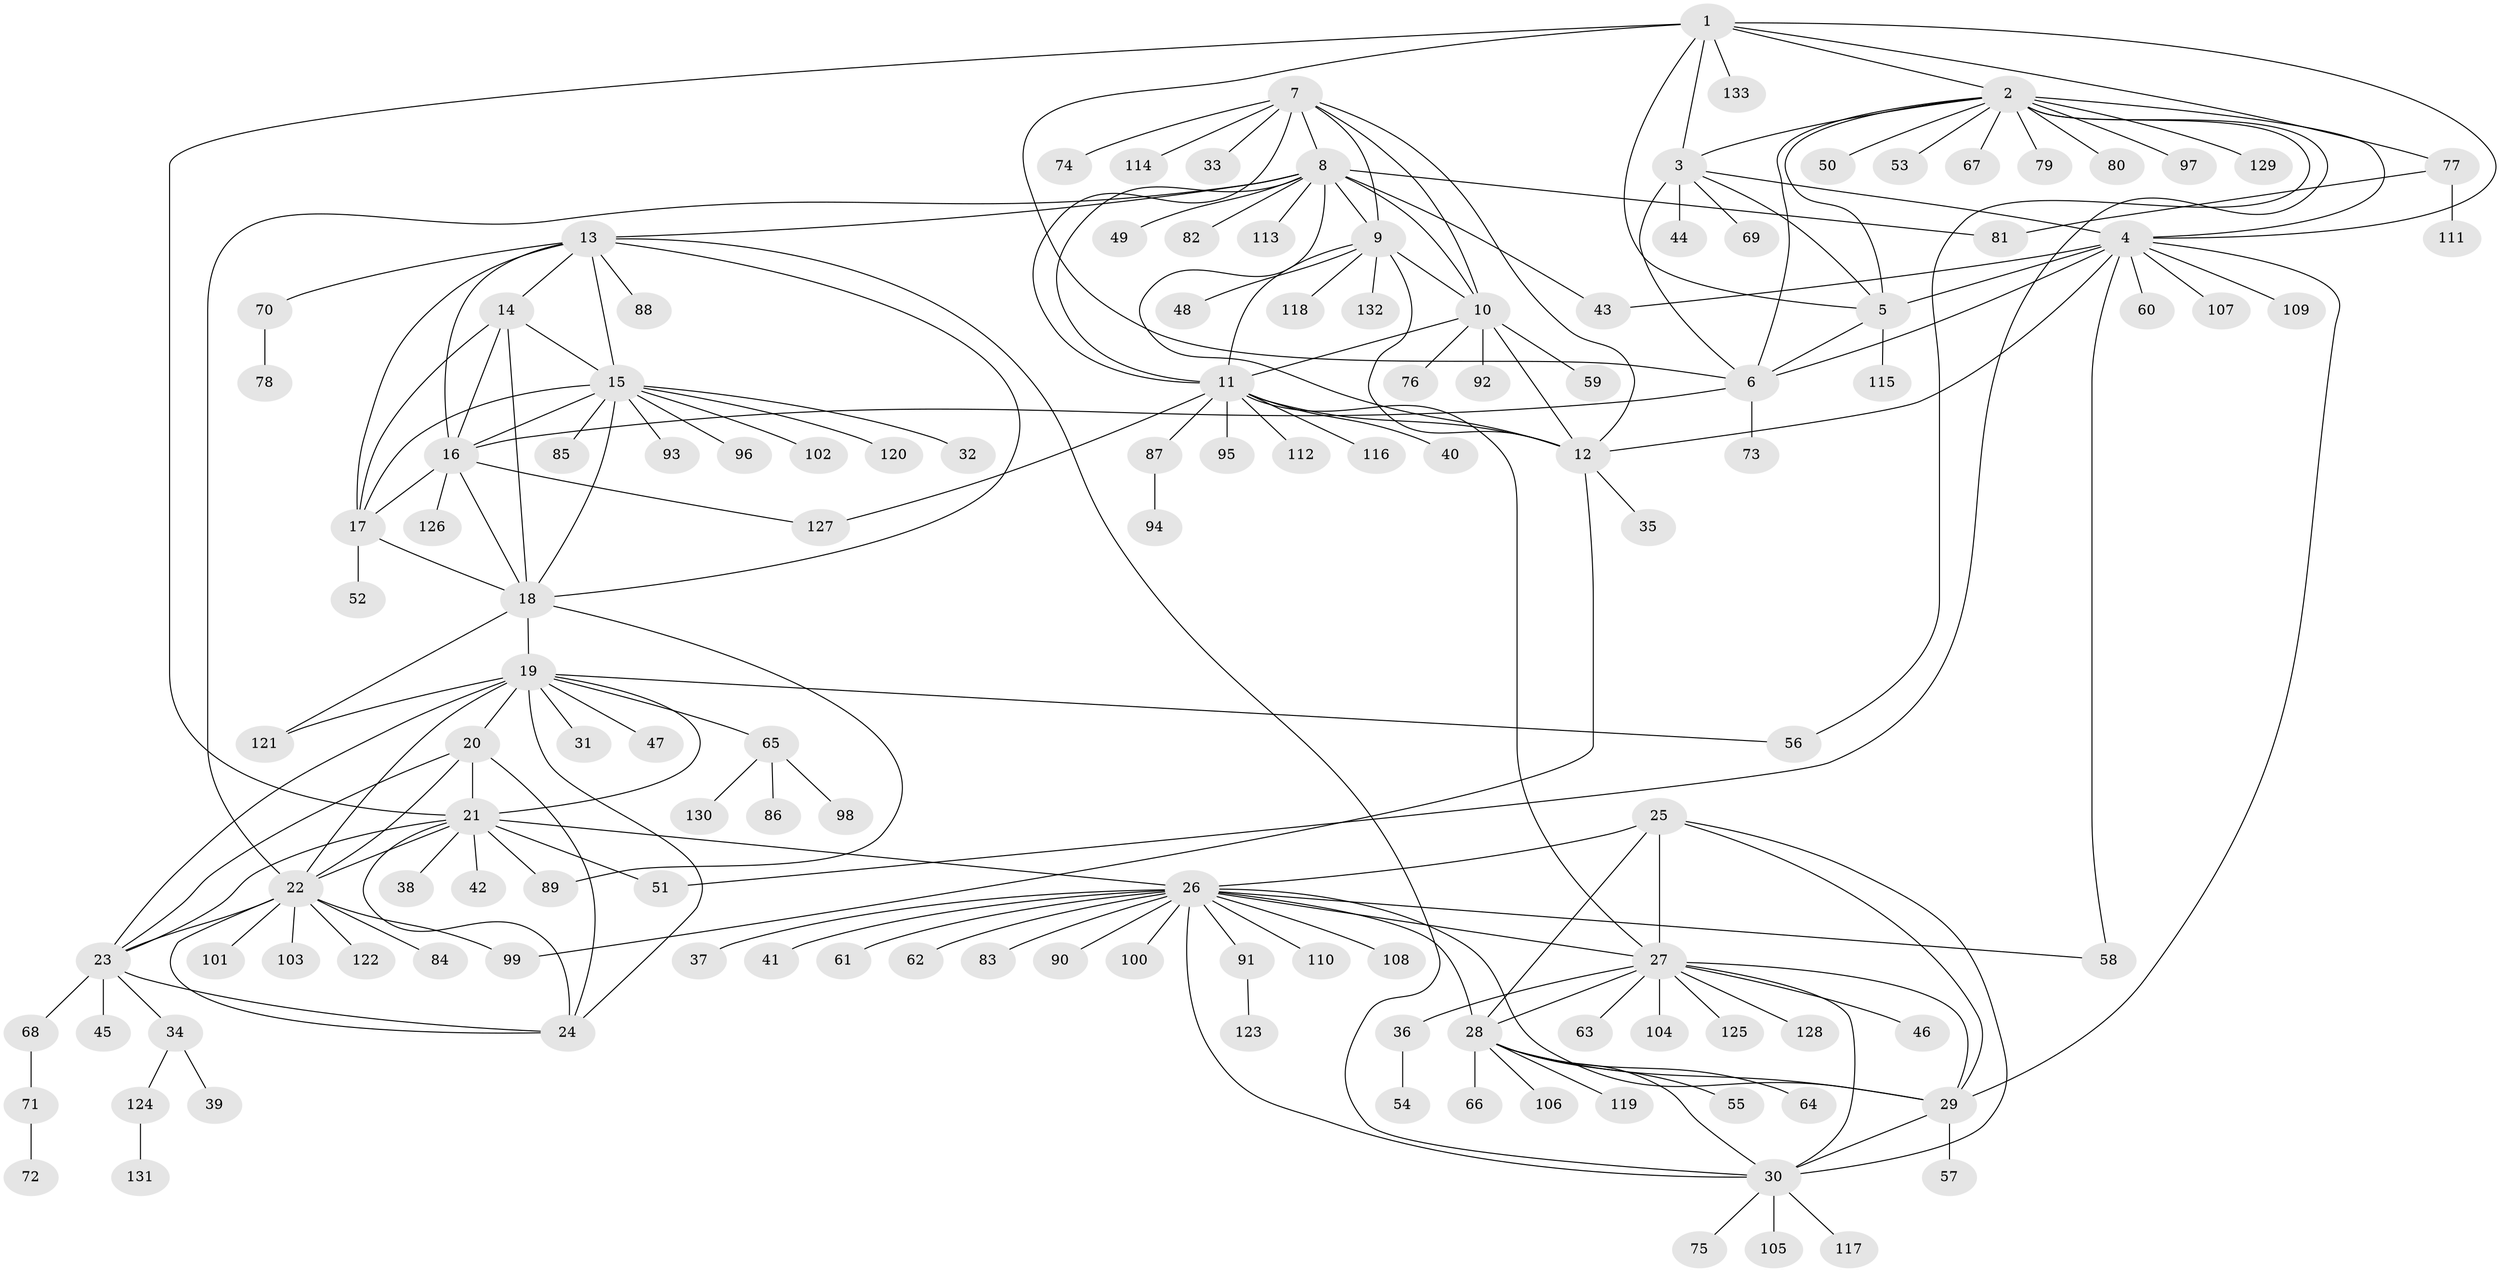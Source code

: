 // coarse degree distribution, {7: 0.05319148936170213, 6: 0.06382978723404255, 11: 0.05319148936170213, 5: 0.06382978723404255, 8: 0.031914893617021274, 10: 0.031914893617021274, 16: 0.010638297872340425, 9: 0.010638297872340425, 1: 0.5106382978723404, 2: 0.1595744680851064, 3: 0.010638297872340425}
// Generated by graph-tools (version 1.1) at 2025/52/03/04/25 22:52:24]
// undirected, 133 vertices, 197 edges
graph export_dot {
  node [color=gray90,style=filled];
  1;
  2;
  3;
  4;
  5;
  6;
  7;
  8;
  9;
  10;
  11;
  12;
  13;
  14;
  15;
  16;
  17;
  18;
  19;
  20;
  21;
  22;
  23;
  24;
  25;
  26;
  27;
  28;
  29;
  30;
  31;
  32;
  33;
  34;
  35;
  36;
  37;
  38;
  39;
  40;
  41;
  42;
  43;
  44;
  45;
  46;
  47;
  48;
  49;
  50;
  51;
  52;
  53;
  54;
  55;
  56;
  57;
  58;
  59;
  60;
  61;
  62;
  63;
  64;
  65;
  66;
  67;
  68;
  69;
  70;
  71;
  72;
  73;
  74;
  75;
  76;
  77;
  78;
  79;
  80;
  81;
  82;
  83;
  84;
  85;
  86;
  87;
  88;
  89;
  90;
  91;
  92;
  93;
  94;
  95;
  96;
  97;
  98;
  99;
  100;
  101;
  102;
  103;
  104;
  105;
  106;
  107;
  108;
  109;
  110;
  111;
  112;
  113;
  114;
  115;
  116;
  117;
  118;
  119;
  120;
  121;
  122;
  123;
  124;
  125;
  126;
  127;
  128;
  129;
  130;
  131;
  132;
  133;
  1 -- 2;
  1 -- 3;
  1 -- 4;
  1 -- 5;
  1 -- 6;
  1 -- 21;
  1 -- 77;
  1 -- 133;
  2 -- 3;
  2 -- 4;
  2 -- 5;
  2 -- 6;
  2 -- 50;
  2 -- 51;
  2 -- 53;
  2 -- 56;
  2 -- 67;
  2 -- 79;
  2 -- 80;
  2 -- 97;
  2 -- 129;
  3 -- 4;
  3 -- 5;
  3 -- 6;
  3 -- 44;
  3 -- 69;
  4 -- 5;
  4 -- 6;
  4 -- 12;
  4 -- 29;
  4 -- 43;
  4 -- 58;
  4 -- 60;
  4 -- 107;
  4 -- 109;
  5 -- 6;
  5 -- 115;
  6 -- 16;
  6 -- 73;
  7 -- 8;
  7 -- 9;
  7 -- 10;
  7 -- 11;
  7 -- 12;
  7 -- 33;
  7 -- 74;
  7 -- 114;
  8 -- 9;
  8 -- 10;
  8 -- 11;
  8 -- 12;
  8 -- 13;
  8 -- 22;
  8 -- 43;
  8 -- 49;
  8 -- 81;
  8 -- 82;
  8 -- 113;
  9 -- 10;
  9 -- 11;
  9 -- 12;
  9 -- 48;
  9 -- 118;
  9 -- 132;
  10 -- 11;
  10 -- 12;
  10 -- 59;
  10 -- 76;
  10 -- 92;
  11 -- 12;
  11 -- 27;
  11 -- 40;
  11 -- 87;
  11 -- 95;
  11 -- 112;
  11 -- 116;
  11 -- 127;
  12 -- 35;
  12 -- 99;
  13 -- 14;
  13 -- 15;
  13 -- 16;
  13 -- 17;
  13 -- 18;
  13 -- 30;
  13 -- 70;
  13 -- 88;
  14 -- 15;
  14 -- 16;
  14 -- 17;
  14 -- 18;
  15 -- 16;
  15 -- 17;
  15 -- 18;
  15 -- 32;
  15 -- 85;
  15 -- 93;
  15 -- 96;
  15 -- 102;
  15 -- 120;
  16 -- 17;
  16 -- 18;
  16 -- 126;
  16 -- 127;
  17 -- 18;
  17 -- 52;
  18 -- 19;
  18 -- 89;
  18 -- 121;
  19 -- 20;
  19 -- 21;
  19 -- 22;
  19 -- 23;
  19 -- 24;
  19 -- 31;
  19 -- 47;
  19 -- 56;
  19 -- 65;
  19 -- 121;
  20 -- 21;
  20 -- 22;
  20 -- 23;
  20 -- 24;
  21 -- 22;
  21 -- 23;
  21 -- 24;
  21 -- 26;
  21 -- 38;
  21 -- 42;
  21 -- 51;
  21 -- 89;
  22 -- 23;
  22 -- 24;
  22 -- 84;
  22 -- 99;
  22 -- 101;
  22 -- 103;
  22 -- 122;
  23 -- 24;
  23 -- 34;
  23 -- 45;
  23 -- 68;
  25 -- 26;
  25 -- 27;
  25 -- 28;
  25 -- 29;
  25 -- 30;
  26 -- 27;
  26 -- 28;
  26 -- 29;
  26 -- 30;
  26 -- 37;
  26 -- 41;
  26 -- 58;
  26 -- 61;
  26 -- 62;
  26 -- 83;
  26 -- 90;
  26 -- 91;
  26 -- 100;
  26 -- 108;
  26 -- 110;
  27 -- 28;
  27 -- 29;
  27 -- 30;
  27 -- 36;
  27 -- 46;
  27 -- 63;
  27 -- 104;
  27 -- 125;
  27 -- 128;
  28 -- 29;
  28 -- 30;
  28 -- 55;
  28 -- 64;
  28 -- 66;
  28 -- 106;
  28 -- 119;
  29 -- 30;
  29 -- 57;
  30 -- 75;
  30 -- 105;
  30 -- 117;
  34 -- 39;
  34 -- 124;
  36 -- 54;
  65 -- 86;
  65 -- 98;
  65 -- 130;
  68 -- 71;
  70 -- 78;
  71 -- 72;
  77 -- 81;
  77 -- 111;
  87 -- 94;
  91 -- 123;
  124 -- 131;
}
